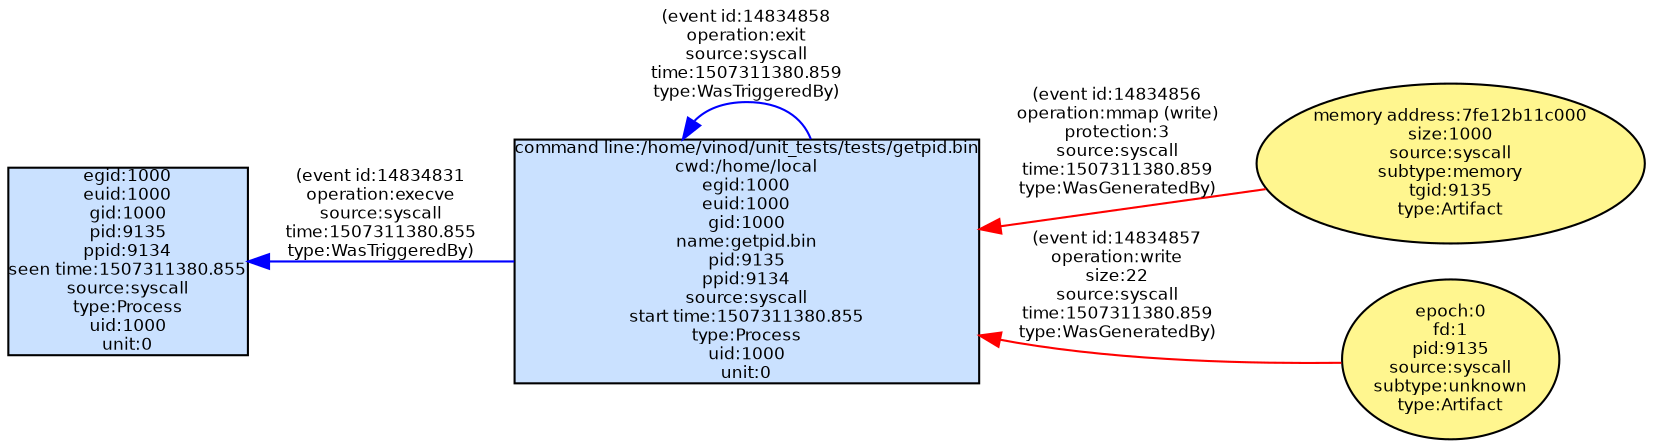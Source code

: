 digraph spade2dot {
graph [rankdir = "RL"];
node [fontname="Helvetica" fontsize="8" style="filled" margin="0.0,0.0"];
edge [fontname="Helvetica" fontsize="8"];
"85661f825fdb57719ef4c83810d17f13" [label="egid:1000\neuid:1000\ngid:1000\npid:9135\nppid:9134\nseen time:1507311380.855\nsource:syscall\ntype:Process\nuid:1000\nunit:0" shape="box" fillcolor="lightsteelblue1"];
"8f132cd11fb9787f9567f08cbb86284b" [label="command line:/home/vinod/unit_tests/tests/getpid.bin\ncwd:/home/local\negid:1000\neuid:1000\ngid:1000\nname:getpid.bin\npid:9135\nppid:9134\nsource:syscall\nstart time:1507311380.855\ntype:Process\nuid:1000\nunit:0" shape="box" fillcolor="lightsteelblue1"];
"8f132cd11fb9787f9567f08cbb86284b" -> "85661f825fdb57719ef4c83810d17f13" [label="(event id:14834831\noperation:execve\nsource:syscall\ntime:1507311380.855\ntype:WasTriggeredBy)" color="blue" style="solid"];
"6b0471d5f0d451825eed0de634304d8c" [label="memory address:7fe12b11c000\nsize:1000\nsource:syscall\nsubtype:memory\ntgid:9135\ntype:Artifact" shape="ellipse" fillcolor="khaki1"];
"6b0471d5f0d451825eed0de634304d8c" -> "8f132cd11fb9787f9567f08cbb86284b" [label="(event id:14834856\noperation:mmap (write)\nprotection:3\nsource:syscall\ntime:1507311380.859\ntype:WasGeneratedBy)" color="red" style="solid"];
"e186781fd52760efaba3e0cf55f75e01" [label="epoch:0\nfd:1\npid:9135\nsource:syscall\nsubtype:unknown\ntype:Artifact" shape="ellipse" fillcolor="khaki1"];
"e186781fd52760efaba3e0cf55f75e01" -> "8f132cd11fb9787f9567f08cbb86284b" [label="(event id:14834857\noperation:write\nsize:22\nsource:syscall\ntime:1507311380.859\ntype:WasGeneratedBy)" color="red" style="solid"];
"8f132cd11fb9787f9567f08cbb86284b" -> "8f132cd11fb9787f9567f08cbb86284b" [label="(event id:14834858\noperation:exit\nsource:syscall\ntime:1507311380.859\ntype:WasTriggeredBy)" color="blue" style="solid"];
}
